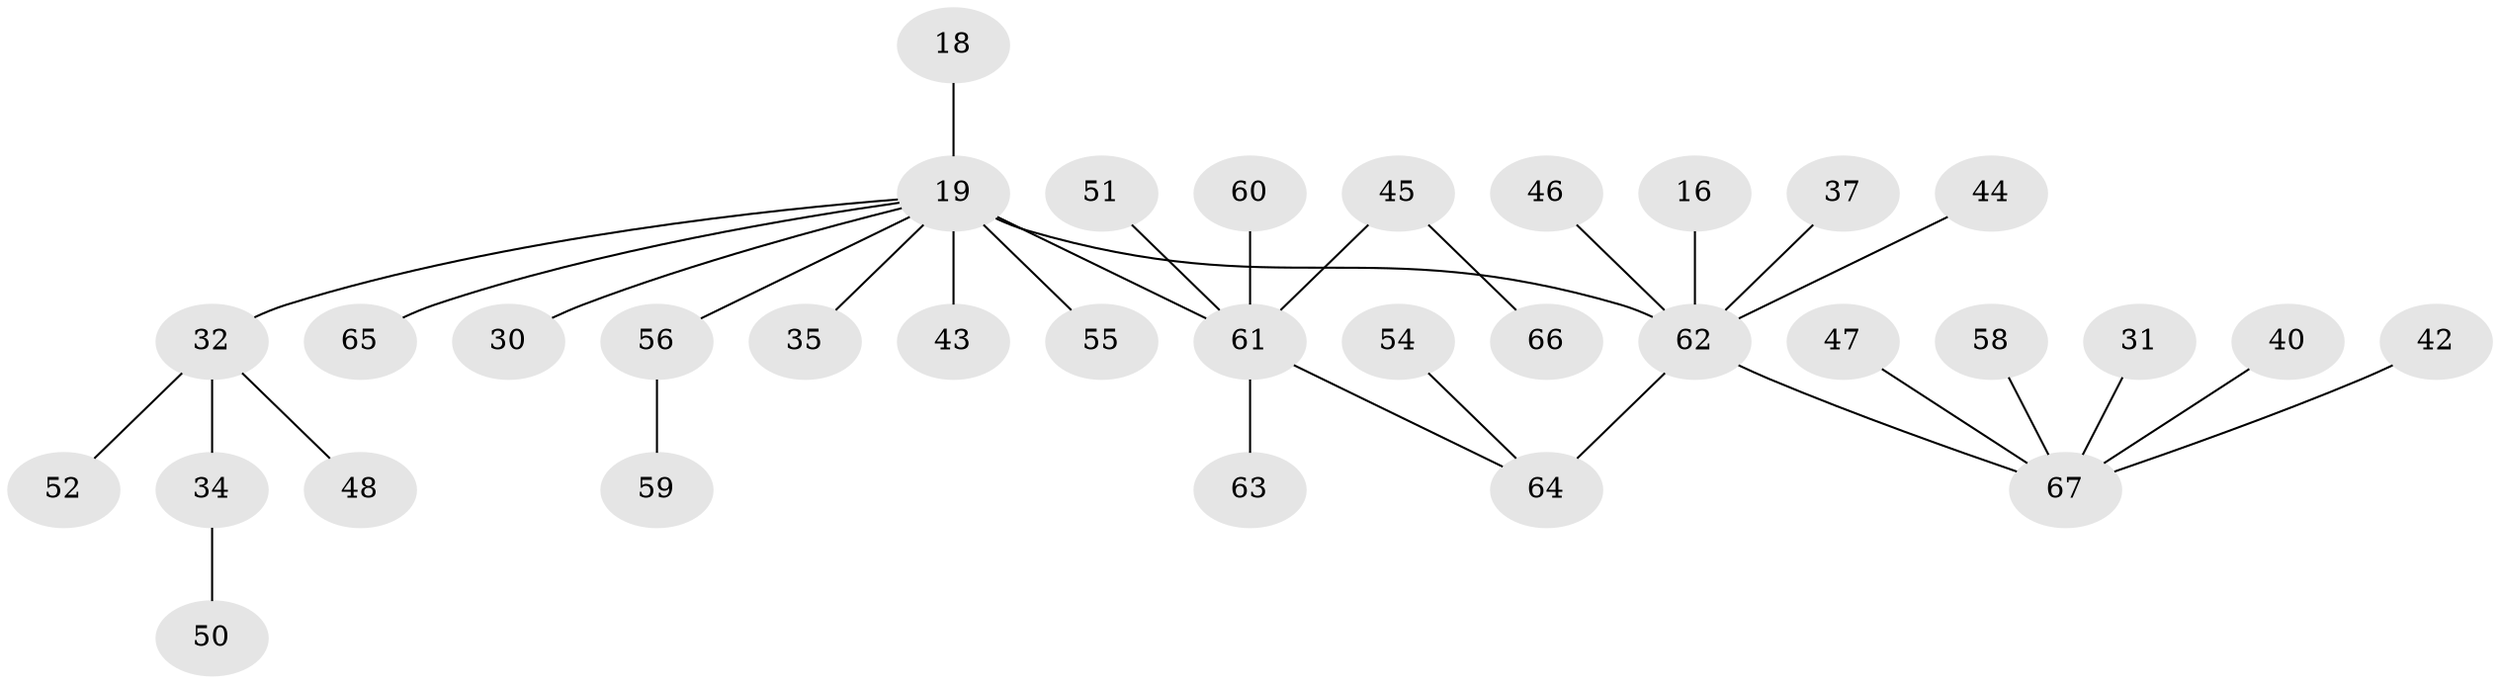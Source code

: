 // original degree distribution, {5: 0.04477611940298507, 3: 0.08955223880597014, 6: 0.04477611940298507, 4: 0.07462686567164178, 2: 0.31343283582089554, 1: 0.43283582089552236}
// Generated by graph-tools (version 1.1) at 2025/42/03/09/25 04:42:14]
// undirected, 33 vertices, 33 edges
graph export_dot {
graph [start="1"]
  node [color=gray90,style=filled];
  16;
  18;
  19 [super="+7+10"];
  30;
  31;
  32 [super="+14"];
  34;
  35;
  37 [super="+28"];
  40;
  42;
  43 [super="+5+38"];
  44;
  45;
  46 [super="+17"];
  47;
  48;
  50;
  51;
  52;
  54;
  55;
  56;
  58;
  59;
  60;
  61 [super="+57+25+39"];
  62 [super="+4+27+36+6+41"];
  63;
  64 [super="+33+49+53"];
  65 [super="+20"];
  66;
  67 [super="+24"];
  16 -- 62;
  18 -- 19;
  19 -- 30;
  19 -- 35;
  19 -- 62 [weight=2];
  19 -- 55;
  19 -- 56;
  19 -- 61 [weight=2];
  19 -- 43 [weight=2];
  19 -- 32;
  19 -- 65;
  31 -- 67;
  32 -- 34;
  32 -- 48;
  32 -- 52;
  34 -- 50;
  37 -- 62;
  40 -- 67;
  42 -- 67;
  44 -- 62;
  45 -- 66;
  45 -- 61;
  46 -- 62;
  47 -- 67;
  51 -- 61;
  54 -- 64;
  56 -- 59;
  58 -- 67;
  60 -- 61;
  61 -- 63;
  61 -- 64;
  62 -- 64 [weight=2];
  62 -- 67;
}

